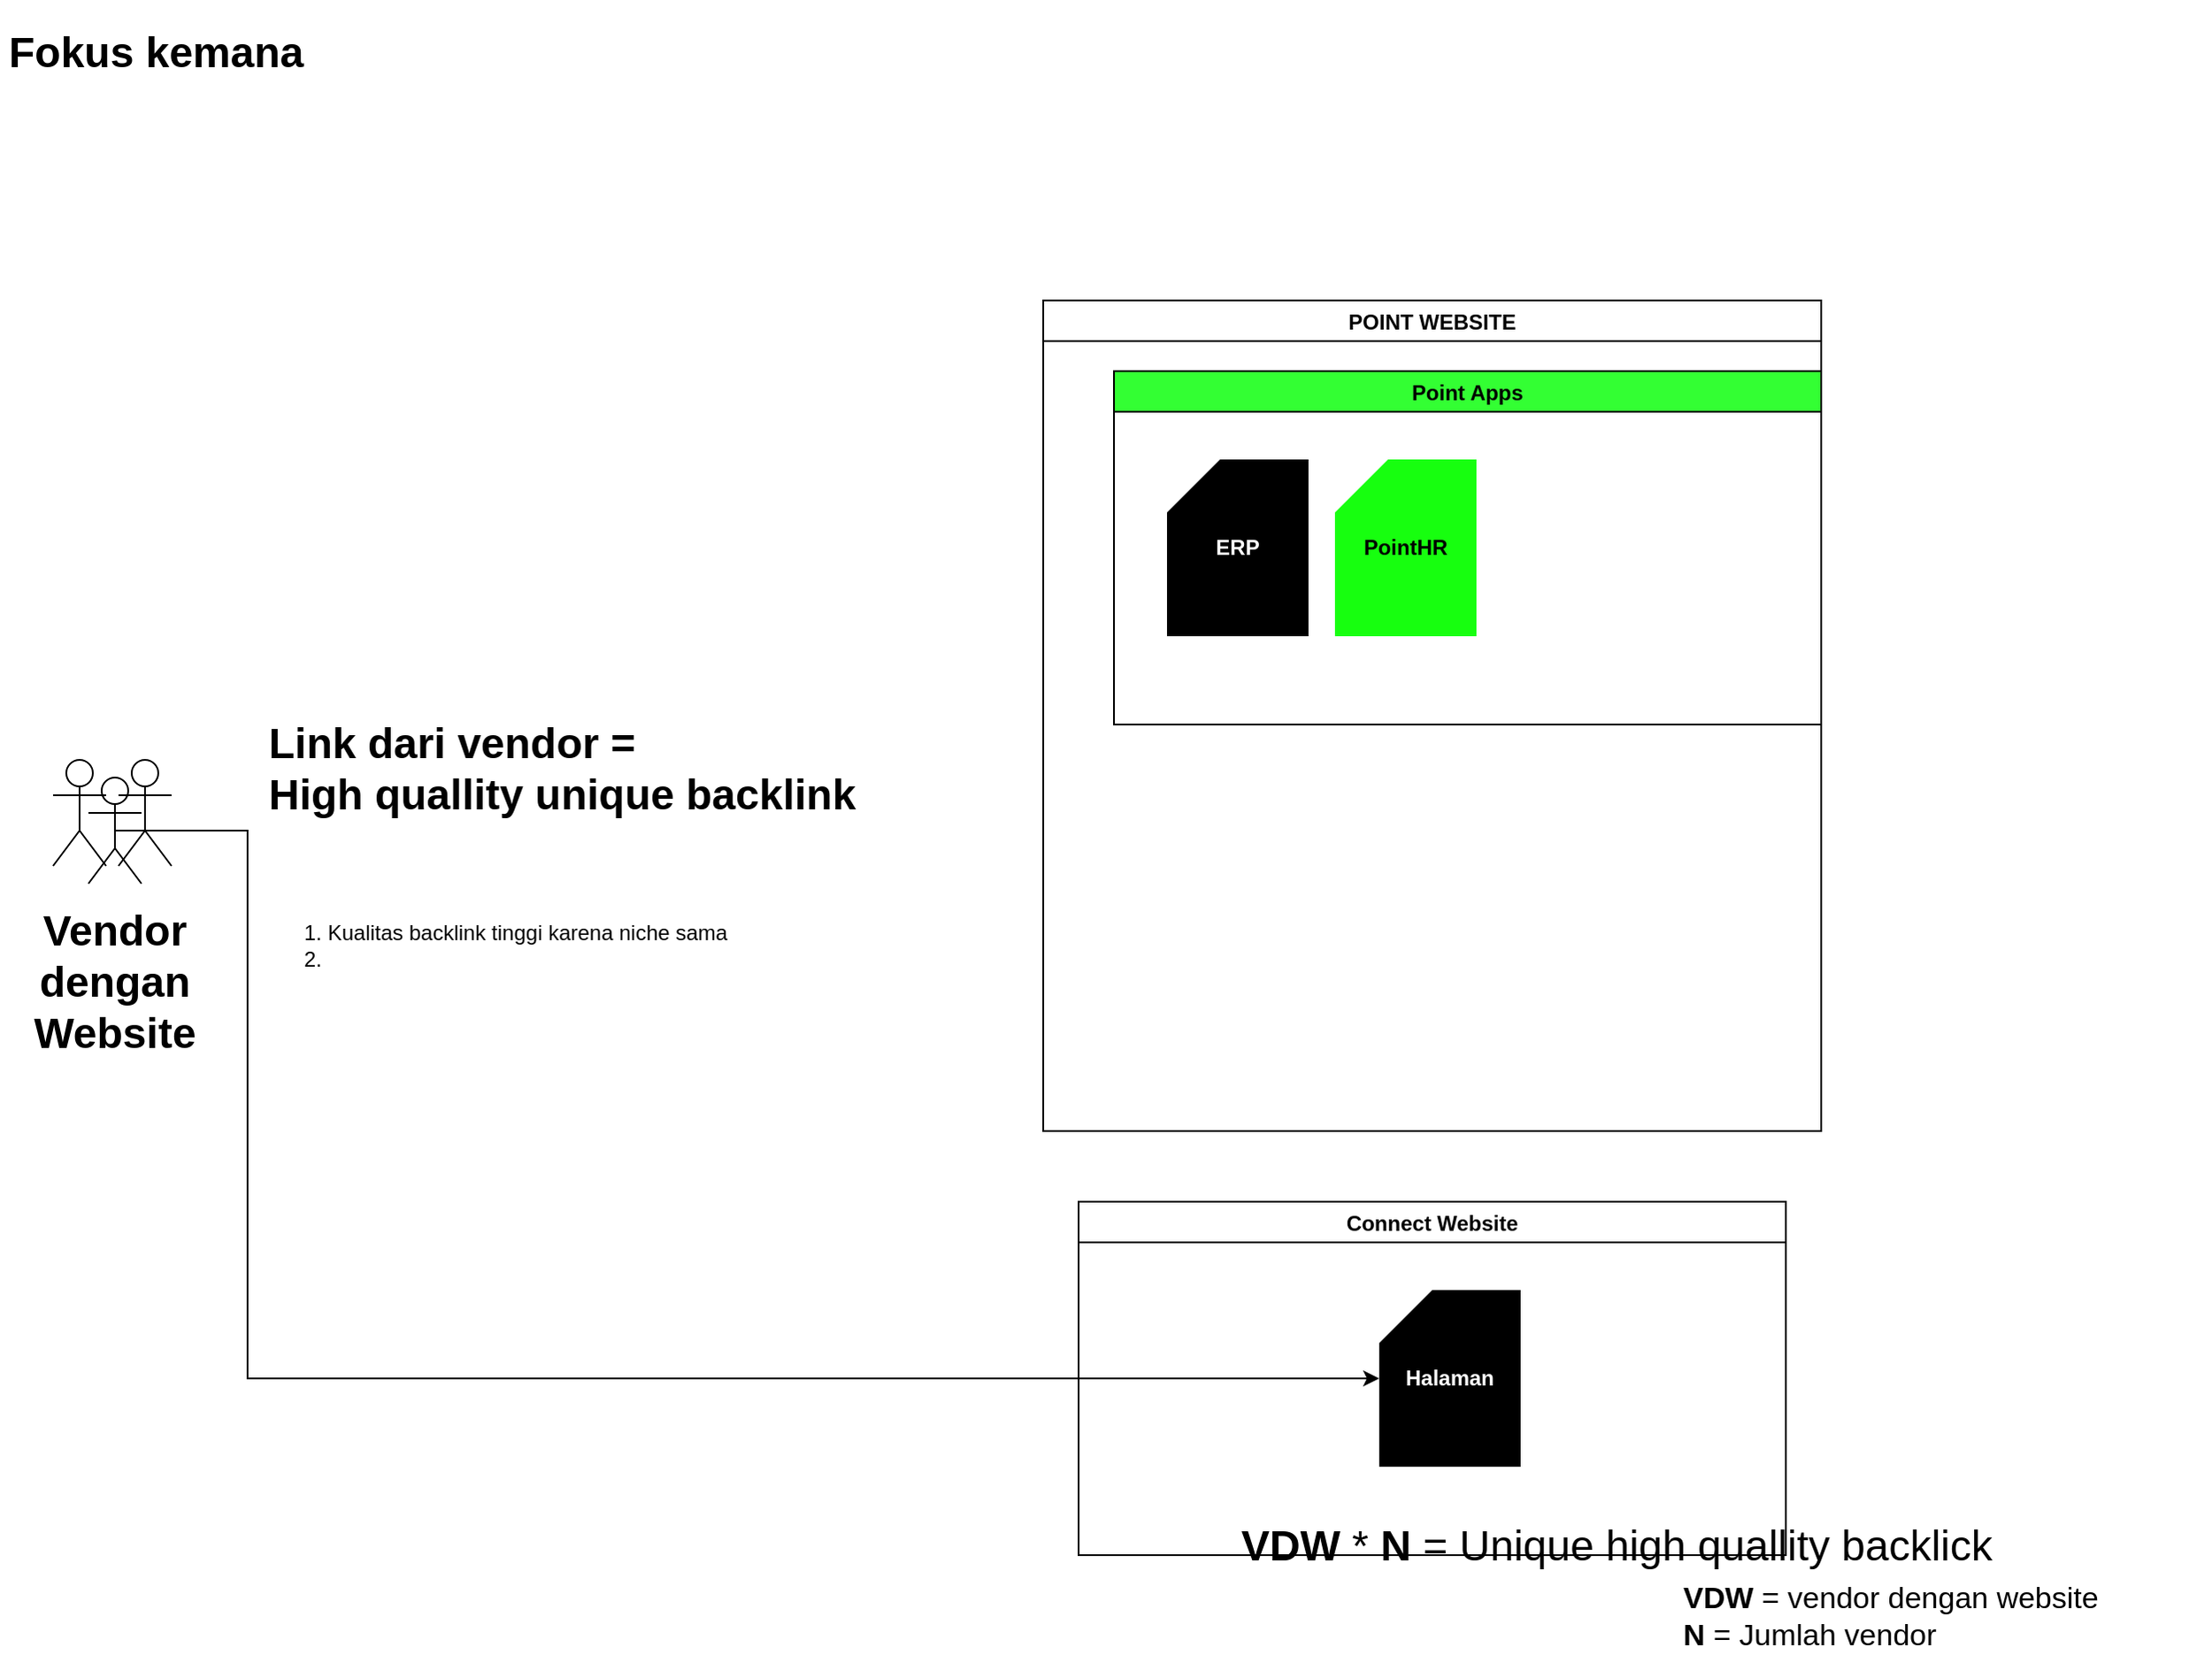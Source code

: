 <mxfile version="15.5.2" type="github">
  <diagram id="UpQXV0bkHhJ45pT5pMi0" name="Page-1">
    <mxGraphModel dx="1240" dy="751" grid="1" gridSize="10" guides="1" tooltips="1" connect="1" arrows="1" fold="1" page="1" pageScale="1" pageWidth="1654" pageHeight="1169" math="0" shadow="0">
      <root>
        <mxCell id="0" />
        <mxCell id="1" parent="0" />
        <mxCell id="oBr3ydIlAz2J9fcUPosE-1" value="POINT WEBSITE" style="swimlane;" vertex="1" parent="1">
          <mxGeometry x="650" y="180" width="440" height="470" as="geometry" />
        </mxCell>
        <mxCell id="oBr3ydIlAz2J9fcUPosE-3" value="Point Apps" style="swimlane;fillColor=#33FF33;" vertex="1" parent="oBr3ydIlAz2J9fcUPosE-1">
          <mxGeometry x="40" y="40" width="400" height="200" as="geometry" />
        </mxCell>
        <mxCell id="oBr3ydIlAz2J9fcUPosE-6" value="ERP" style="shape=card;whiteSpace=wrap;html=1;fontColor=#FFFFFF;fillColor=#000000;strokeColor=none;fontStyle=1" vertex="1" parent="oBr3ydIlAz2J9fcUPosE-3">
          <mxGeometry x="30" y="50" width="80" height="100" as="geometry" />
        </mxCell>
        <mxCell id="oBr3ydIlAz2J9fcUPosE-7" value="PointHR" style="shape=card;whiteSpace=wrap;html=1;fontColor=#000000;fillColor=#17FF0F;strokeColor=none;fontStyle=1" vertex="1" parent="oBr3ydIlAz2J9fcUPosE-3">
          <mxGeometry x="125" y="50" width="80" height="100" as="geometry" />
        </mxCell>
        <mxCell id="oBr3ydIlAz2J9fcUPosE-8" value="&lt;h1&gt;Fokus kemana&lt;/h1&gt;" style="text;html=1;strokeColor=none;fillColor=none;spacing=5;spacingTop=-20;whiteSpace=wrap;overflow=hidden;rounded=0;fontColor=#000000;" vertex="1" parent="1">
          <mxGeometry x="60" y="20" width="250" height="40" as="geometry" />
        </mxCell>
        <mxCell id="oBr3ydIlAz2J9fcUPosE-14" value="&lt;b&gt;VDW &lt;/b&gt;= vendor dengan website&lt;br&gt;&lt;b&gt;N&lt;/b&gt; = Jumlah vendor" style="text;html=1;strokeColor=none;fillColor=none;align=left;verticalAlign=middle;whiteSpace=wrap;rounded=0;fontSize=17;fontColor=#000000;" vertex="1" parent="1">
          <mxGeometry x="1010" y="910" width="300" height="30" as="geometry" />
        </mxCell>
        <mxCell id="oBr3ydIlAz2J9fcUPosE-22" value="&lt;b&gt;VDW&lt;/b&gt; * &lt;b&gt;N&lt;/b&gt; = Unique high quallity backlick" style="text;html=1;strokeColor=none;fillColor=none;align=left;verticalAlign=middle;whiteSpace=wrap;rounded=0;fontSize=24;fontColor=#000000;" vertex="1" parent="1">
          <mxGeometry x="760" y="870" width="440" height="30" as="geometry" />
        </mxCell>
        <mxCell id="oBr3ydIlAz2J9fcUPosE-40" style="edgeStyle=orthogonalEdgeStyle;rounded=0;orthogonalLoop=1;jettySize=auto;html=1;exitX=0.5;exitY=0.5;exitDx=0;exitDy=0;exitPerimeter=0;fontSize=24;fontColor=#000000;" edge="1" parent="1" source="oBr3ydIlAz2J9fcUPosE-23" target="oBr3ydIlAz2J9fcUPosE-11">
          <mxGeometry relative="1" as="geometry">
            <mxPoint x="837" y="790" as="targetPoint" />
            <Array as="points">
              <mxPoint x="200" y="480" />
              <mxPoint x="200" y="790" />
            </Array>
          </mxGeometry>
        </mxCell>
        <mxCell id="oBr3ydIlAz2J9fcUPosE-23" value="Vendor&#xa;dengan&#xa;Website" style="shape=umlActor;verticalLabelPosition=bottom;verticalAlign=top;outlineConnect=0;fontSize=24;fontColor=#000000;strokeColor=default;fillColor=#FFFFFF;fontStyle=1;spacingTop=5;" vertex="1" parent="1">
          <mxGeometry x="110" y="450" width="30" height="60" as="geometry" />
        </mxCell>
        <mxCell id="oBr3ydIlAz2J9fcUPosE-32" value="" style="shape=umlActor;verticalLabelPosition=bottom;verticalAlign=top;outlineConnect=0;fontSize=24;fontColor=#000000;strokeColor=default;fillColor=#FFFFFF;fontStyle=1;spacingTop=5;" vertex="1" parent="1">
          <mxGeometry x="90" y="440" width="30" height="60" as="geometry" />
        </mxCell>
        <mxCell id="oBr3ydIlAz2J9fcUPosE-38" value="" style="shape=umlActor;verticalLabelPosition=bottom;verticalAlign=top;outlineConnect=0;fontSize=24;fontColor=#000000;strokeColor=default;fillColor=#FFFFFF;fontStyle=1;spacingTop=5;" vertex="1" parent="1">
          <mxGeometry x="127" y="440" width="30" height="60" as="geometry" />
        </mxCell>
        <mxCell id="oBr3ydIlAz2J9fcUPosE-41" value="1. Kualitas backlink tinggi karena niche sama&lt;br&gt;2.&amp;nbsp;" style="text;html=1;strokeColor=none;fillColor=none;align=left;verticalAlign=middle;whiteSpace=wrap;rounded=0;fontSize=12;fontColor=#000000;" vertex="1" parent="1">
          <mxGeometry x="230" y="530" width="250" height="30" as="geometry" />
        </mxCell>
        <mxCell id="oBr3ydIlAz2J9fcUPosE-42" value="Link dari vendor =&lt;br&gt;High quallity unique backlink" style="text;html=1;strokeColor=none;fillColor=none;align=left;verticalAlign=middle;whiteSpace=wrap;rounded=0;fontSize=24;fontColor=#000000;fontStyle=1" vertex="1" parent="1">
          <mxGeometry x="210" y="430" width="350" height="30" as="geometry" />
        </mxCell>
        <mxCell id="oBr3ydIlAz2J9fcUPosE-10" value="Connect Website" style="swimlane;" vertex="1" parent="1">
          <mxGeometry x="670" y="690" width="400" height="200" as="geometry" />
        </mxCell>
        <mxCell id="oBr3ydIlAz2J9fcUPosE-11" value="Halaman" style="shape=card;whiteSpace=wrap;html=1;fontColor=#FFFFFF;fillColor=#000000;strokeColor=none;fontStyle=1" vertex="1" parent="oBr3ydIlAz2J9fcUPosE-10">
          <mxGeometry x="170" y="50" width="80" height="100" as="geometry" />
        </mxCell>
      </root>
    </mxGraphModel>
  </diagram>
</mxfile>
